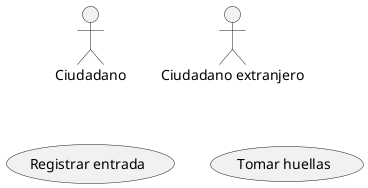@startuml
:Ciudadano:
:Ciudadano extranjero:
usecase (Registrar entrada)
usecase (Tomar huellas)
@enduml